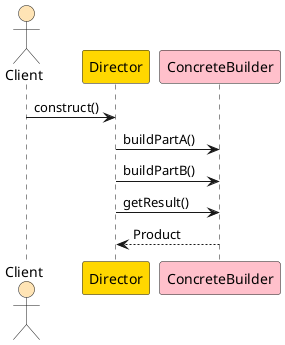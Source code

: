 @startuml
actor Client #Moccasin
participant Director #Gold
participant ConcreteBuilder #Pink

Client -> Director: construct()
Director -> ConcreteBuilder: buildPartA()
Director -> ConcreteBuilder: buildPartB()
Director -> ConcreteBuilder: getResult()
ConcreteBuilder --> Director: Product

@enduml
